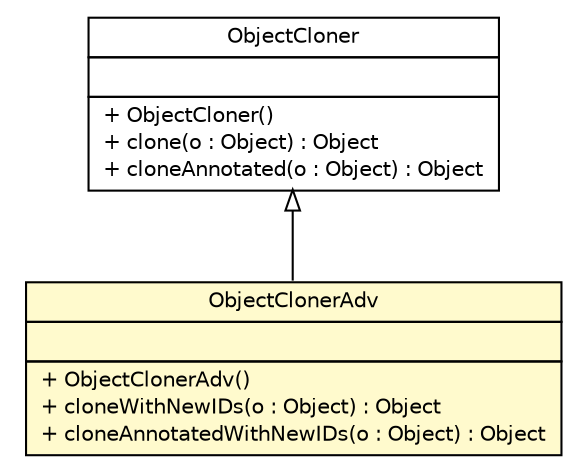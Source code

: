 #!/usr/local/bin/dot
#
# Class diagram 
# Generated by UMLGraph version R5_6 (http://www.umlgraph.org/)
#

digraph G {
	edge [fontname="Helvetica",fontsize=10,labelfontname="Helvetica",labelfontsize=10];
	node [fontname="Helvetica",fontsize=10,shape=plaintext];
	nodesep=0.25;
	ranksep=0.5;
	// sorcer.util.ObjectClonerAdv
	c318791 [label=<<table title="sorcer.util.ObjectClonerAdv" border="0" cellborder="1" cellspacing="0" cellpadding="2" port="p" bgcolor="lemonChiffon" href="./ObjectClonerAdv.html">
		<tr><td><table border="0" cellspacing="0" cellpadding="1">
<tr><td align="center" balign="center"> ObjectClonerAdv </td></tr>
		</table></td></tr>
		<tr><td><table border="0" cellspacing="0" cellpadding="1">
<tr><td align="left" balign="left">  </td></tr>
		</table></td></tr>
		<tr><td><table border="0" cellspacing="0" cellpadding="1">
<tr><td align="left" balign="left"> + ObjectClonerAdv() </td></tr>
<tr><td align="left" balign="left"> + cloneWithNewIDs(o : Object) : Object </td></tr>
<tr><td align="left" balign="left"> + cloneAnnotatedWithNewIDs(o : Object) : Object </td></tr>
		</table></td></tr>
		</table>>, URL="./ObjectClonerAdv.html", fontname="Helvetica", fontcolor="black", fontsize=10.0];
	// sorcer.util.ObjectCloner
	c318811 [label=<<table title="sorcer.util.ObjectCloner" border="0" cellborder="1" cellspacing="0" cellpadding="2" port="p" href="./ObjectCloner.html">
		<tr><td><table border="0" cellspacing="0" cellpadding="1">
<tr><td align="center" balign="center"> ObjectCloner </td></tr>
		</table></td></tr>
		<tr><td><table border="0" cellspacing="0" cellpadding="1">
<tr><td align="left" balign="left">  </td></tr>
		</table></td></tr>
		<tr><td><table border="0" cellspacing="0" cellpadding="1">
<tr><td align="left" balign="left"> + ObjectCloner() </td></tr>
<tr><td align="left" balign="left"> + clone(o : Object) : Object </td></tr>
<tr><td align="left" balign="left"> + cloneAnnotated(o : Object) : Object </td></tr>
		</table></td></tr>
		</table>>, URL="./ObjectCloner.html", fontname="Helvetica", fontcolor="black", fontsize=10.0];
	//sorcer.util.ObjectClonerAdv extends sorcer.util.ObjectCloner
	c318811:p -> c318791:p [dir=back,arrowtail=empty];
}

